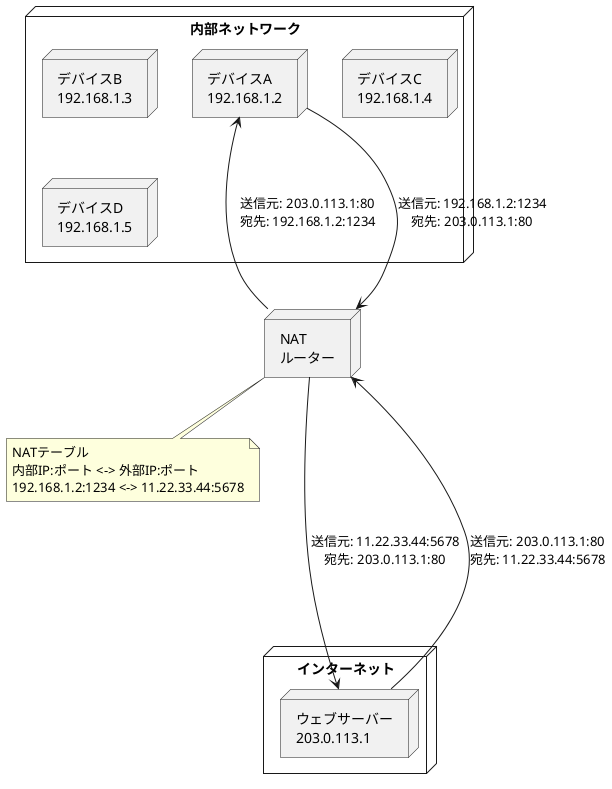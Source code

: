 @startuml
!define RECTANGLE node



RECTANGLE "内部ネットワーク" as Internal {
    RECTANGLE "デバイスA\n192.168.1.2" as DeviceA
    RECTANGLE "デバイスB\n192.168.1.3" as DeviceB
    RECTANGLE "デバイスC\n192.168.1.4" as DeviceC
    RECTANGLE "デバイスD\n192.168.1.5" as DeviceD
}

RECTANGLE "NAT\nルーター" as NAT

RECTANGLE "インターネット" as Internet {
    RECTANGLE "ウェブサーバー\n203.0.113.1" as WebServer
}

DeviceA ---> NAT : 送信元: 192.168.1.2:1234\n宛先: 203.0.113.1:80
NAT ---> DeviceA : 送信元: 203.0.113.1:80\n宛先: 192.168.1.2:1234
NAT ----> WebServer : 送信元: 11.22.33.44:5678\n宛先: 203.0.113.1:80
WebServer ----> NAT : 送信元: 203.0.113.1:80\n宛先: 11.22.33.44:5678


note bottom of NAT
  NATテーブル
  内部IP:ポート <-> 外部IP:ポート
  192.168.1.2:1234 <-> 11.22.33.44:5678
end note

@enduml